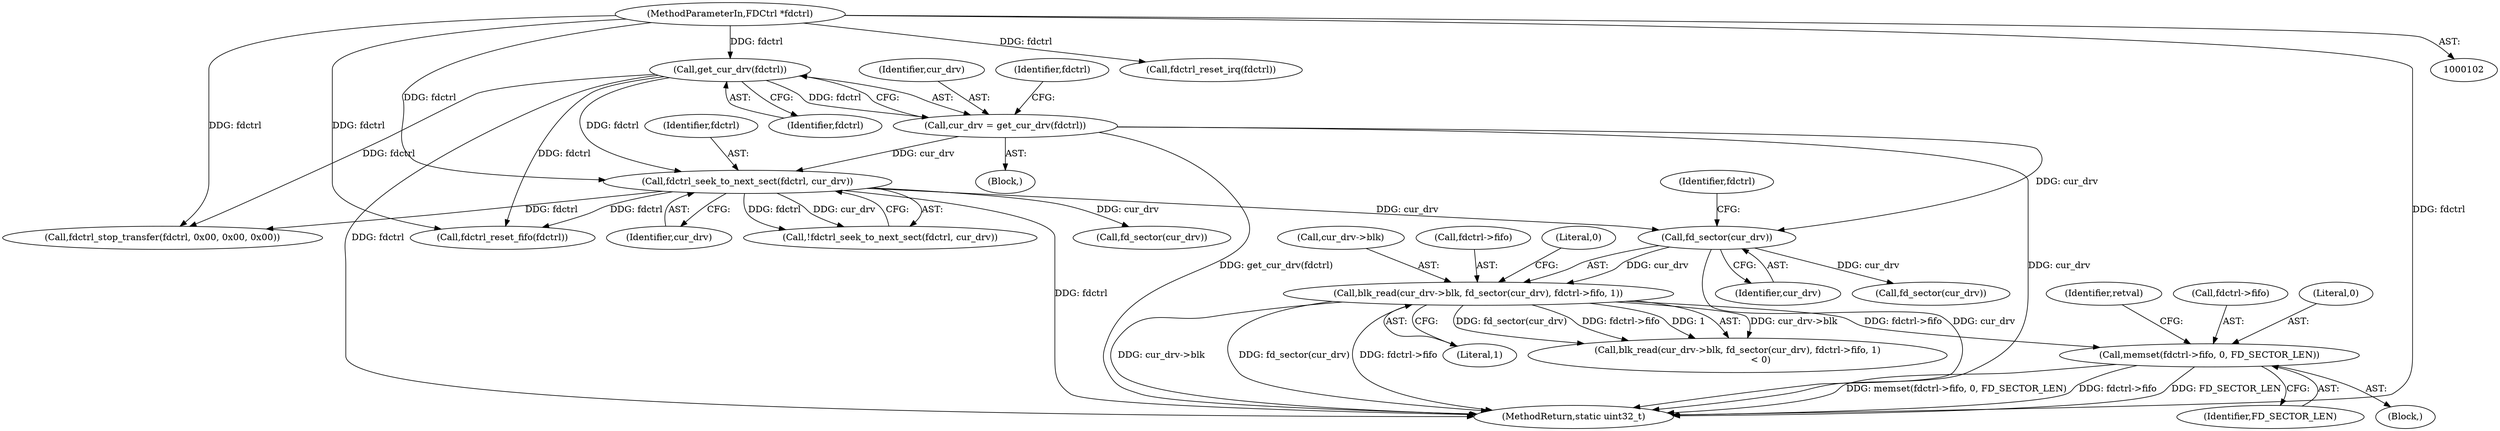 digraph "0_qemu_e907746266721f305d67bc0718795fedee2e824c_0@API" {
"1000195" [label="(Call,memset(fdctrl->fifo, 0, FD_SECTOR_LEN))"];
"1000179" [label="(Call,blk_read(cur_drv->blk, fd_sector(cur_drv), fdctrl->fifo, 1))"];
"1000183" [label="(Call,fd_sector(cur_drv))"];
"1000167" [label="(Call,fdctrl_seek_to_next_sect(fdctrl, cur_drv))"];
"1000113" [label="(Call,get_cur_drv(fdctrl))"];
"1000103" [label="(MethodParameterIn,FDCtrl *fdctrl)"];
"1000111" [label="(Call,cur_drv = get_cur_drv(fdctrl))"];
"1000246" [label="(MethodReturn,static uint32_t)"];
"1000195" [label="(Call,memset(fdctrl->fifo, 0, FD_SECTOR_LEN))"];
"1000180" [label="(Call,cur_drv->blk)"];
"1000117" [label="(Identifier,fdctrl)"];
"1000237" [label="(Call,fdctrl_reset_fifo(fdctrl))"];
"1000200" [label="(Identifier,FD_SECTOR_LEN)"];
"1000183" [label="(Call,fd_sector(cur_drv))"];
"1000168" [label="(Identifier,fdctrl)"];
"1000103" [label="(MethodParameterIn,FDCtrl *fdctrl)"];
"1000173" [label="(Call,fd_sector(cur_drv))"];
"1000186" [label="(Identifier,fdctrl)"];
"1000113" [label="(Call,get_cur_drv(fdctrl))"];
"1000239" [label="(Call,fdctrl_reset_irq(fdctrl))"];
"1000111" [label="(Call,cur_drv = get_cur_drv(fdctrl))"];
"1000169" [label="(Identifier,cur_drv)"];
"1000185" [label="(Call,fdctrl->fifo)"];
"1000112" [label="(Identifier,cur_drv)"];
"1000202" [label="(Identifier,retval)"];
"1000230" [label="(Call,fdctrl_stop_transfer(fdctrl, 0x00, 0x00, 0x00))"];
"1000184" [label="(Identifier,cur_drv)"];
"1000104" [label="(Block,)"];
"1000193" [label="(Call,fd_sector(cur_drv))"];
"1000189" [label="(Literal,0)"];
"1000196" [label="(Call,fdctrl->fifo)"];
"1000199" [label="(Literal,0)"];
"1000178" [label="(Call,blk_read(cur_drv->blk, fd_sector(cur_drv), fdctrl->fifo, 1)\n                < 0)"];
"1000167" [label="(Call,fdctrl_seek_to_next_sect(fdctrl, cur_drv))"];
"1000114" [label="(Identifier,fdctrl)"];
"1000188" [label="(Literal,1)"];
"1000166" [label="(Call,!fdctrl_seek_to_next_sect(fdctrl, cur_drv))"];
"1000179" [label="(Call,blk_read(cur_drv->blk, fd_sector(cur_drv), fdctrl->fifo, 1))"];
"1000190" [label="(Block,)"];
"1000195" -> "1000190"  [label="AST: "];
"1000195" -> "1000200"  [label="CFG: "];
"1000196" -> "1000195"  [label="AST: "];
"1000199" -> "1000195"  [label="AST: "];
"1000200" -> "1000195"  [label="AST: "];
"1000202" -> "1000195"  [label="CFG: "];
"1000195" -> "1000246"  [label="DDG: FD_SECTOR_LEN"];
"1000195" -> "1000246"  [label="DDG: memset(fdctrl->fifo, 0, FD_SECTOR_LEN)"];
"1000195" -> "1000246"  [label="DDG: fdctrl->fifo"];
"1000179" -> "1000195"  [label="DDG: fdctrl->fifo"];
"1000179" -> "1000178"  [label="AST: "];
"1000179" -> "1000188"  [label="CFG: "];
"1000180" -> "1000179"  [label="AST: "];
"1000183" -> "1000179"  [label="AST: "];
"1000185" -> "1000179"  [label="AST: "];
"1000188" -> "1000179"  [label="AST: "];
"1000189" -> "1000179"  [label="CFG: "];
"1000179" -> "1000246"  [label="DDG: fdctrl->fifo"];
"1000179" -> "1000246"  [label="DDG: cur_drv->blk"];
"1000179" -> "1000246"  [label="DDG: fd_sector(cur_drv)"];
"1000179" -> "1000178"  [label="DDG: cur_drv->blk"];
"1000179" -> "1000178"  [label="DDG: fd_sector(cur_drv)"];
"1000179" -> "1000178"  [label="DDG: fdctrl->fifo"];
"1000179" -> "1000178"  [label="DDG: 1"];
"1000183" -> "1000179"  [label="DDG: cur_drv"];
"1000183" -> "1000184"  [label="CFG: "];
"1000184" -> "1000183"  [label="AST: "];
"1000186" -> "1000183"  [label="CFG: "];
"1000183" -> "1000246"  [label="DDG: cur_drv"];
"1000167" -> "1000183"  [label="DDG: cur_drv"];
"1000111" -> "1000183"  [label="DDG: cur_drv"];
"1000183" -> "1000193"  [label="DDG: cur_drv"];
"1000167" -> "1000166"  [label="AST: "];
"1000167" -> "1000169"  [label="CFG: "];
"1000168" -> "1000167"  [label="AST: "];
"1000169" -> "1000167"  [label="AST: "];
"1000166" -> "1000167"  [label="CFG: "];
"1000167" -> "1000246"  [label="DDG: fdctrl"];
"1000167" -> "1000166"  [label="DDG: fdctrl"];
"1000167" -> "1000166"  [label="DDG: cur_drv"];
"1000113" -> "1000167"  [label="DDG: fdctrl"];
"1000103" -> "1000167"  [label="DDG: fdctrl"];
"1000111" -> "1000167"  [label="DDG: cur_drv"];
"1000167" -> "1000173"  [label="DDG: cur_drv"];
"1000167" -> "1000230"  [label="DDG: fdctrl"];
"1000167" -> "1000237"  [label="DDG: fdctrl"];
"1000113" -> "1000111"  [label="AST: "];
"1000113" -> "1000114"  [label="CFG: "];
"1000114" -> "1000113"  [label="AST: "];
"1000111" -> "1000113"  [label="CFG: "];
"1000113" -> "1000246"  [label="DDG: fdctrl"];
"1000113" -> "1000111"  [label="DDG: fdctrl"];
"1000103" -> "1000113"  [label="DDG: fdctrl"];
"1000113" -> "1000230"  [label="DDG: fdctrl"];
"1000113" -> "1000237"  [label="DDG: fdctrl"];
"1000103" -> "1000102"  [label="AST: "];
"1000103" -> "1000246"  [label="DDG: fdctrl"];
"1000103" -> "1000230"  [label="DDG: fdctrl"];
"1000103" -> "1000237"  [label="DDG: fdctrl"];
"1000103" -> "1000239"  [label="DDG: fdctrl"];
"1000111" -> "1000104"  [label="AST: "];
"1000112" -> "1000111"  [label="AST: "];
"1000117" -> "1000111"  [label="CFG: "];
"1000111" -> "1000246"  [label="DDG: cur_drv"];
"1000111" -> "1000246"  [label="DDG: get_cur_drv(fdctrl)"];
}
